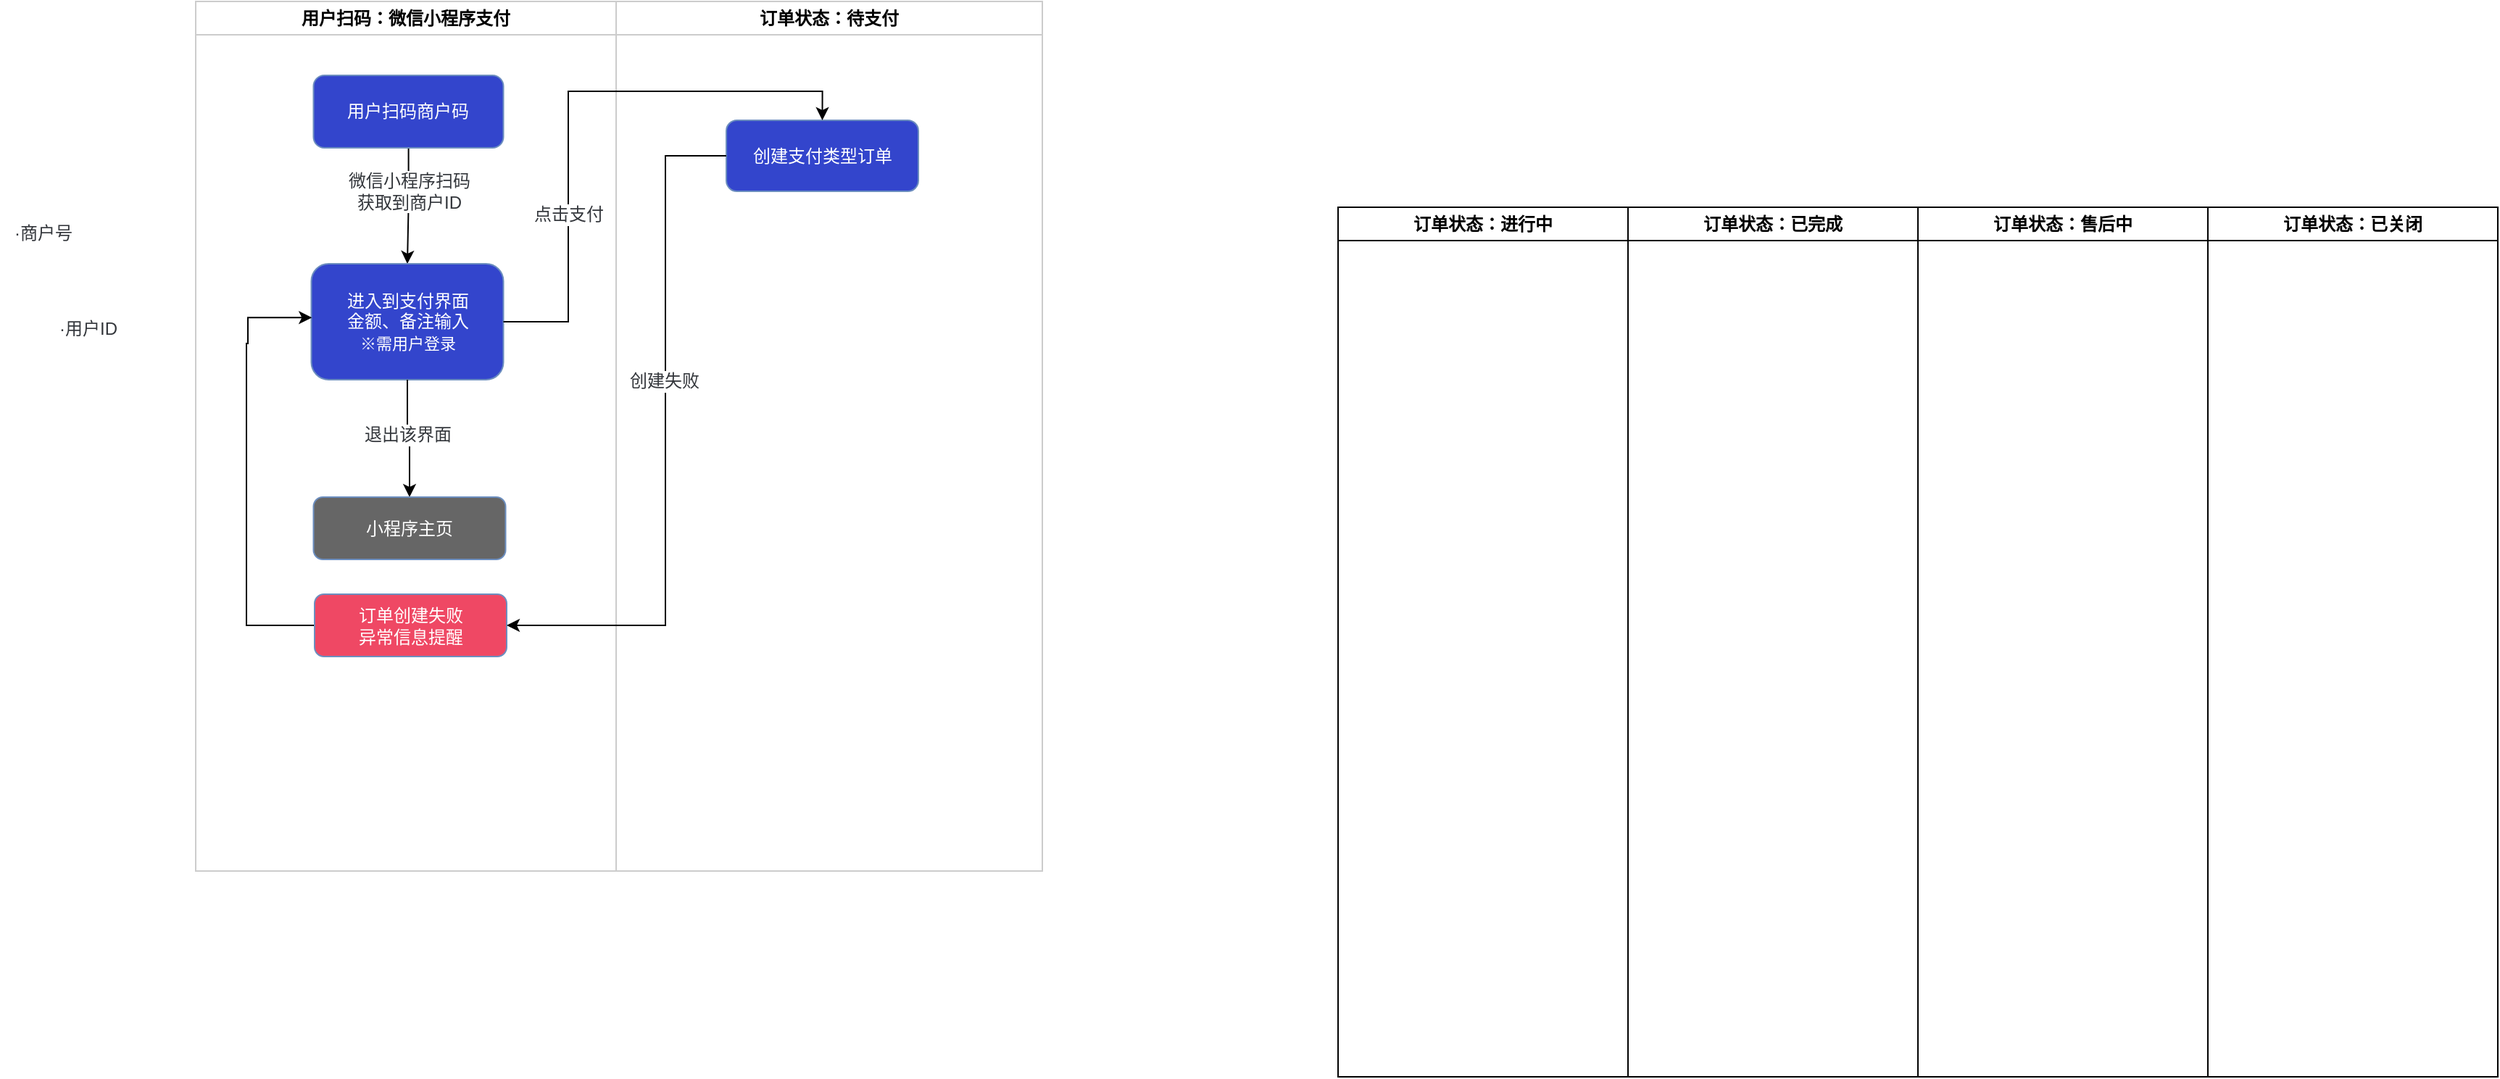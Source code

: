 <mxfile version="22.1.0" type="github">
  <diagram name="订单状态" id="O3KAAAbpH9t8ICp0gVx-">
    <mxGraphModel dx="2203" dy="1027" grid="0" gridSize="10" guides="1" tooltips="1" connect="1" arrows="1" fold="1" page="0" pageScale="1" pageWidth="827" pageHeight="1169" math="0" shadow="0">
      <root>
        <mxCell id="0" />
        <mxCell id="1" parent="0" />
        <mxCell id="Lc8HvnmVRkWQff5iJvex-3" value="用户扫码：微信小程序支付" style="swimlane;whiteSpace=wrap;html=1;strokeColor=#CCCCCC;" vertex="1" parent="1">
          <mxGeometry x="30" y="320" width="290" height="600" as="geometry" />
        </mxCell>
        <mxCell id="Lc8HvnmVRkWQff5iJvex-24" style="edgeStyle=orthogonalEdgeStyle;rounded=0;orthogonalLoop=1;jettySize=auto;html=1;entryX=0.5;entryY=0;entryDx=0;entryDy=0;fontFamily=Helvetica;fontSize=12;fontColor=#FFF;" edge="1" parent="Lc8HvnmVRkWQff5iJvex-3" source="Lc8HvnmVRkWQff5iJvex-9" target="Lc8HvnmVRkWQff5iJvex-23">
          <mxGeometry relative="1" as="geometry" />
        </mxCell>
        <mxCell id="Lc8HvnmVRkWQff5iJvex-27" value="&lt;font color=&quot;#34373c&quot;&gt;微信小程序扫码&lt;br&gt;获取到商户ID&lt;br&gt;&lt;/font&gt;" style="edgeLabel;html=1;align=center;verticalAlign=middle;resizable=0;points=[];fontSize=12;fontFamily=Helvetica;fontColor=#FFF;" vertex="1" connectable="0" parent="Lc8HvnmVRkWQff5iJvex-24">
          <mxGeometry x="-0.232" relative="1" as="geometry">
            <mxPoint y="-1" as="offset" />
          </mxGeometry>
        </mxCell>
        <mxCell id="Lc8HvnmVRkWQff5iJvex-9" value="用户扫码商户码" style="rounded=1;whiteSpace=wrap;html=1;fillColor=#3345CC;strokeColor=#6c8ebf;fontColor=#FFF;" vertex="1" parent="Lc8HvnmVRkWQff5iJvex-3">
          <mxGeometry x="81.25" y="51" width="131" height="50" as="geometry" />
        </mxCell>
        <mxCell id="Lc8HvnmVRkWQff5iJvex-23" value="进入到支付界面&lt;br&gt;金额、备注输入&lt;br&gt;&lt;font style=&quot;font-size: 11px;&quot;&gt;※需用户登录&lt;br&gt;&lt;/font&gt;" style="rounded=1;whiteSpace=wrap;html=1;fillColor=#3345CC;strokeColor=#6c8ebf;fontColor=#FFF;" vertex="1" parent="Lc8HvnmVRkWQff5iJvex-3">
          <mxGeometry x="79.75" y="181" width="132.5" height="80" as="geometry" />
        </mxCell>
        <mxCell id="Lc8HvnmVRkWQff5iJvex-33" style="edgeStyle=orthogonalEdgeStyle;rounded=0;orthogonalLoop=1;jettySize=auto;html=1;entryX=0.5;entryY=0;entryDx=0;entryDy=0;fontFamily=Helvetica;fontSize=12;fontColor=#FFF;exitX=0.5;exitY=1;exitDx=0;exitDy=0;" edge="1" parent="Lc8HvnmVRkWQff5iJvex-3" source="Lc8HvnmVRkWQff5iJvex-23" target="Lc8HvnmVRkWQff5iJvex-32">
          <mxGeometry relative="1" as="geometry">
            <mxPoint x="149" y="296" as="sourcePoint" />
          </mxGeometry>
        </mxCell>
        <mxCell id="Lc8HvnmVRkWQff5iJvex-34" value="&lt;font color=&quot;#34373c&quot;&gt;退出该界面&lt;/font&gt;" style="edgeLabel;html=1;align=center;verticalAlign=middle;resizable=0;points=[];fontSize=12;fontFamily=Helvetica;fontColor=#FFF;" vertex="1" connectable="0" parent="Lc8HvnmVRkWQff5iJvex-33">
          <mxGeometry x="-0.082" relative="1" as="geometry">
            <mxPoint as="offset" />
          </mxGeometry>
        </mxCell>
        <mxCell id="Lc8HvnmVRkWQff5iJvex-32" value="小程序主页" style="rounded=1;whiteSpace=wrap;html=1;fillColor=#666666;strokeColor=#6c8ebf;fontColor=#FFF;" vertex="1" parent="Lc8HvnmVRkWQff5iJvex-3">
          <mxGeometry x="81.25" y="342" width="132.5" height="43" as="geometry" />
        </mxCell>
        <mxCell id="Lc8HvnmVRkWQff5iJvex-48" style="edgeStyle=orthogonalEdgeStyle;shape=connector;rounded=0;orthogonalLoop=1;jettySize=auto;html=1;labelBackgroundColor=default;strokeColor=default;align=center;verticalAlign=middle;fontFamily=Helvetica;fontSize=12;fontColor=#34373C;endArrow=classic;entryX=0.003;entryY=0.464;entryDx=0;entryDy=0;entryPerimeter=0;" edge="1" parent="Lc8HvnmVRkWQff5iJvex-3" source="Lc8HvnmVRkWQff5iJvex-44" target="Lc8HvnmVRkWQff5iJvex-23">
          <mxGeometry relative="1" as="geometry">
            <mxPoint x="47" y="213" as="targetPoint" />
            <Array as="points">
              <mxPoint x="35" y="430" />
              <mxPoint x="35" y="236" />
              <mxPoint x="36" y="236" />
              <mxPoint x="36" y="218" />
            </Array>
          </mxGeometry>
        </mxCell>
        <mxCell id="Lc8HvnmVRkWQff5iJvex-44" value="订单创建失败&lt;br&gt;异常信息提醒" style="rounded=1;whiteSpace=wrap;html=1;fillColor=#ef4864;strokeColor=#6c8ebf;fontColor=#FFF;" vertex="1" parent="Lc8HvnmVRkWQff5iJvex-3">
          <mxGeometry x="82" y="409" width="132.5" height="43" as="geometry" />
        </mxCell>
        <mxCell id="Lc8HvnmVRkWQff5iJvex-4" value="订单状态：待支付" style="swimlane;whiteSpace=wrap;html=1;strokeColor=#CCCCCC;" vertex="1" parent="1">
          <mxGeometry x="320" y="320" width="294" height="600" as="geometry" />
        </mxCell>
        <mxCell id="Lc8HvnmVRkWQff5iJvex-39" value="创建支付类型订单" style="rounded=1;whiteSpace=wrap;html=1;fillColor=#3345CC;strokeColor=#6c8ebf;fontColor=#FFF;" vertex="1" parent="Lc8HvnmVRkWQff5iJvex-4">
          <mxGeometry x="76" y="82" width="132.5" height="49" as="geometry" />
        </mxCell>
        <mxCell id="Lc8HvnmVRkWQff5iJvex-5" value="订单状态：进行中" style="swimlane;whiteSpace=wrap;html=1;" vertex="1" parent="1">
          <mxGeometry x="818" y="462" width="200" height="600" as="geometry" />
        </mxCell>
        <mxCell id="Lc8HvnmVRkWQff5iJvex-6" value="订单状态：已完成" style="swimlane;whiteSpace=wrap;html=1;" vertex="1" parent="1">
          <mxGeometry x="1018" y="462" width="200" height="600" as="geometry" />
        </mxCell>
        <mxCell id="Lc8HvnmVRkWQff5iJvex-7" value="订单状态：售后中" style="swimlane;whiteSpace=wrap;html=1;" vertex="1" parent="1">
          <mxGeometry x="1218" y="462" width="200" height="600" as="geometry" />
        </mxCell>
        <mxCell id="Lc8HvnmVRkWQff5iJvex-8" value="订单状态：已关闭" style="swimlane;whiteSpace=wrap;html=1;" vertex="1" parent="1">
          <mxGeometry x="1418" y="462" width="200" height="600" as="geometry">
            <mxRectangle x="1120" y="320" width="131" height="26" as="alternateBounds" />
          </mxGeometry>
        </mxCell>
        <mxCell id="Lc8HvnmVRkWQff5iJvex-28" value="&lt;font color=&quot;#34373c&quot;&gt;·商户号&lt;/font&gt;" style="text;html=1;strokeColor=none;fillColor=none;align=center;verticalAlign=middle;whiteSpace=wrap;rounded=0;fontSize=12;fontFamily=Helvetica;fontColor=#FFF;" vertex="1" parent="1">
          <mxGeometry x="-105" y="465" width="60" height="30" as="geometry" />
        </mxCell>
        <mxCell id="Lc8HvnmVRkWQff5iJvex-29" value="&lt;font color=&quot;#34373c&quot;&gt;·用户ID&lt;/font&gt;" style="text;html=1;strokeColor=none;fillColor=none;align=center;verticalAlign=middle;whiteSpace=wrap;rounded=0;fontSize=12;fontFamily=Helvetica;fontColor=#FFF;" vertex="1" parent="1">
          <mxGeometry x="-74" y="531" width="60" height="30" as="geometry" />
        </mxCell>
        <mxCell id="Lc8HvnmVRkWQff5iJvex-54" style="edgeStyle=orthogonalEdgeStyle;shape=connector;rounded=0;orthogonalLoop=1;jettySize=auto;html=1;entryX=1;entryY=0.5;entryDx=0;entryDy=0;labelBackgroundColor=default;strokeColor=default;align=center;verticalAlign=middle;fontFamily=Helvetica;fontSize=12;fontColor=#34373C;endArrow=classic;" edge="1" parent="1" source="Lc8HvnmVRkWQff5iJvex-39" target="Lc8HvnmVRkWQff5iJvex-44">
          <mxGeometry relative="1" as="geometry">
            <Array as="points">
              <mxPoint x="354" y="426" />
              <mxPoint x="354" y="750" />
            </Array>
          </mxGeometry>
        </mxCell>
        <mxCell id="Lc8HvnmVRkWQff5iJvex-55" value="创建失败" style="edgeLabel;html=1;align=center;verticalAlign=middle;resizable=0;points=[];fontSize=12;fontFamily=Helvetica;fontColor=#34373C;" vertex="1" connectable="0" parent="Lc8HvnmVRkWQff5iJvex-54">
          <mxGeometry x="-0.17" y="-1" relative="1" as="geometry">
            <mxPoint as="offset" />
          </mxGeometry>
        </mxCell>
        <mxCell id="Lc8HvnmVRkWQff5iJvex-56" style="edgeStyle=orthogonalEdgeStyle;shape=connector;rounded=0;orthogonalLoop=1;jettySize=auto;html=1;entryX=0.5;entryY=0;entryDx=0;entryDy=0;labelBackgroundColor=default;strokeColor=default;align=center;verticalAlign=middle;fontFamily=Helvetica;fontSize=12;fontColor=#34373C;endArrow=classic;" edge="1" parent="1" source="Lc8HvnmVRkWQff5iJvex-23" target="Lc8HvnmVRkWQff5iJvex-39">
          <mxGeometry relative="1" as="geometry">
            <Array as="points">
              <mxPoint x="287" y="541" />
              <mxPoint x="287" y="382" />
              <mxPoint x="462" y="382" />
            </Array>
          </mxGeometry>
        </mxCell>
        <mxCell id="Lc8HvnmVRkWQff5iJvex-57" value="点击支付" style="edgeLabel;html=1;align=center;verticalAlign=middle;resizable=0;points=[];fontSize=12;fontFamily=Helvetica;fontColor=#34373C;" vertex="1" connectable="0" parent="Lc8HvnmVRkWQff5iJvex-56">
          <mxGeometry x="-0.404" relative="1" as="geometry">
            <mxPoint as="offset" />
          </mxGeometry>
        </mxCell>
      </root>
    </mxGraphModel>
  </diagram>
</mxfile>
